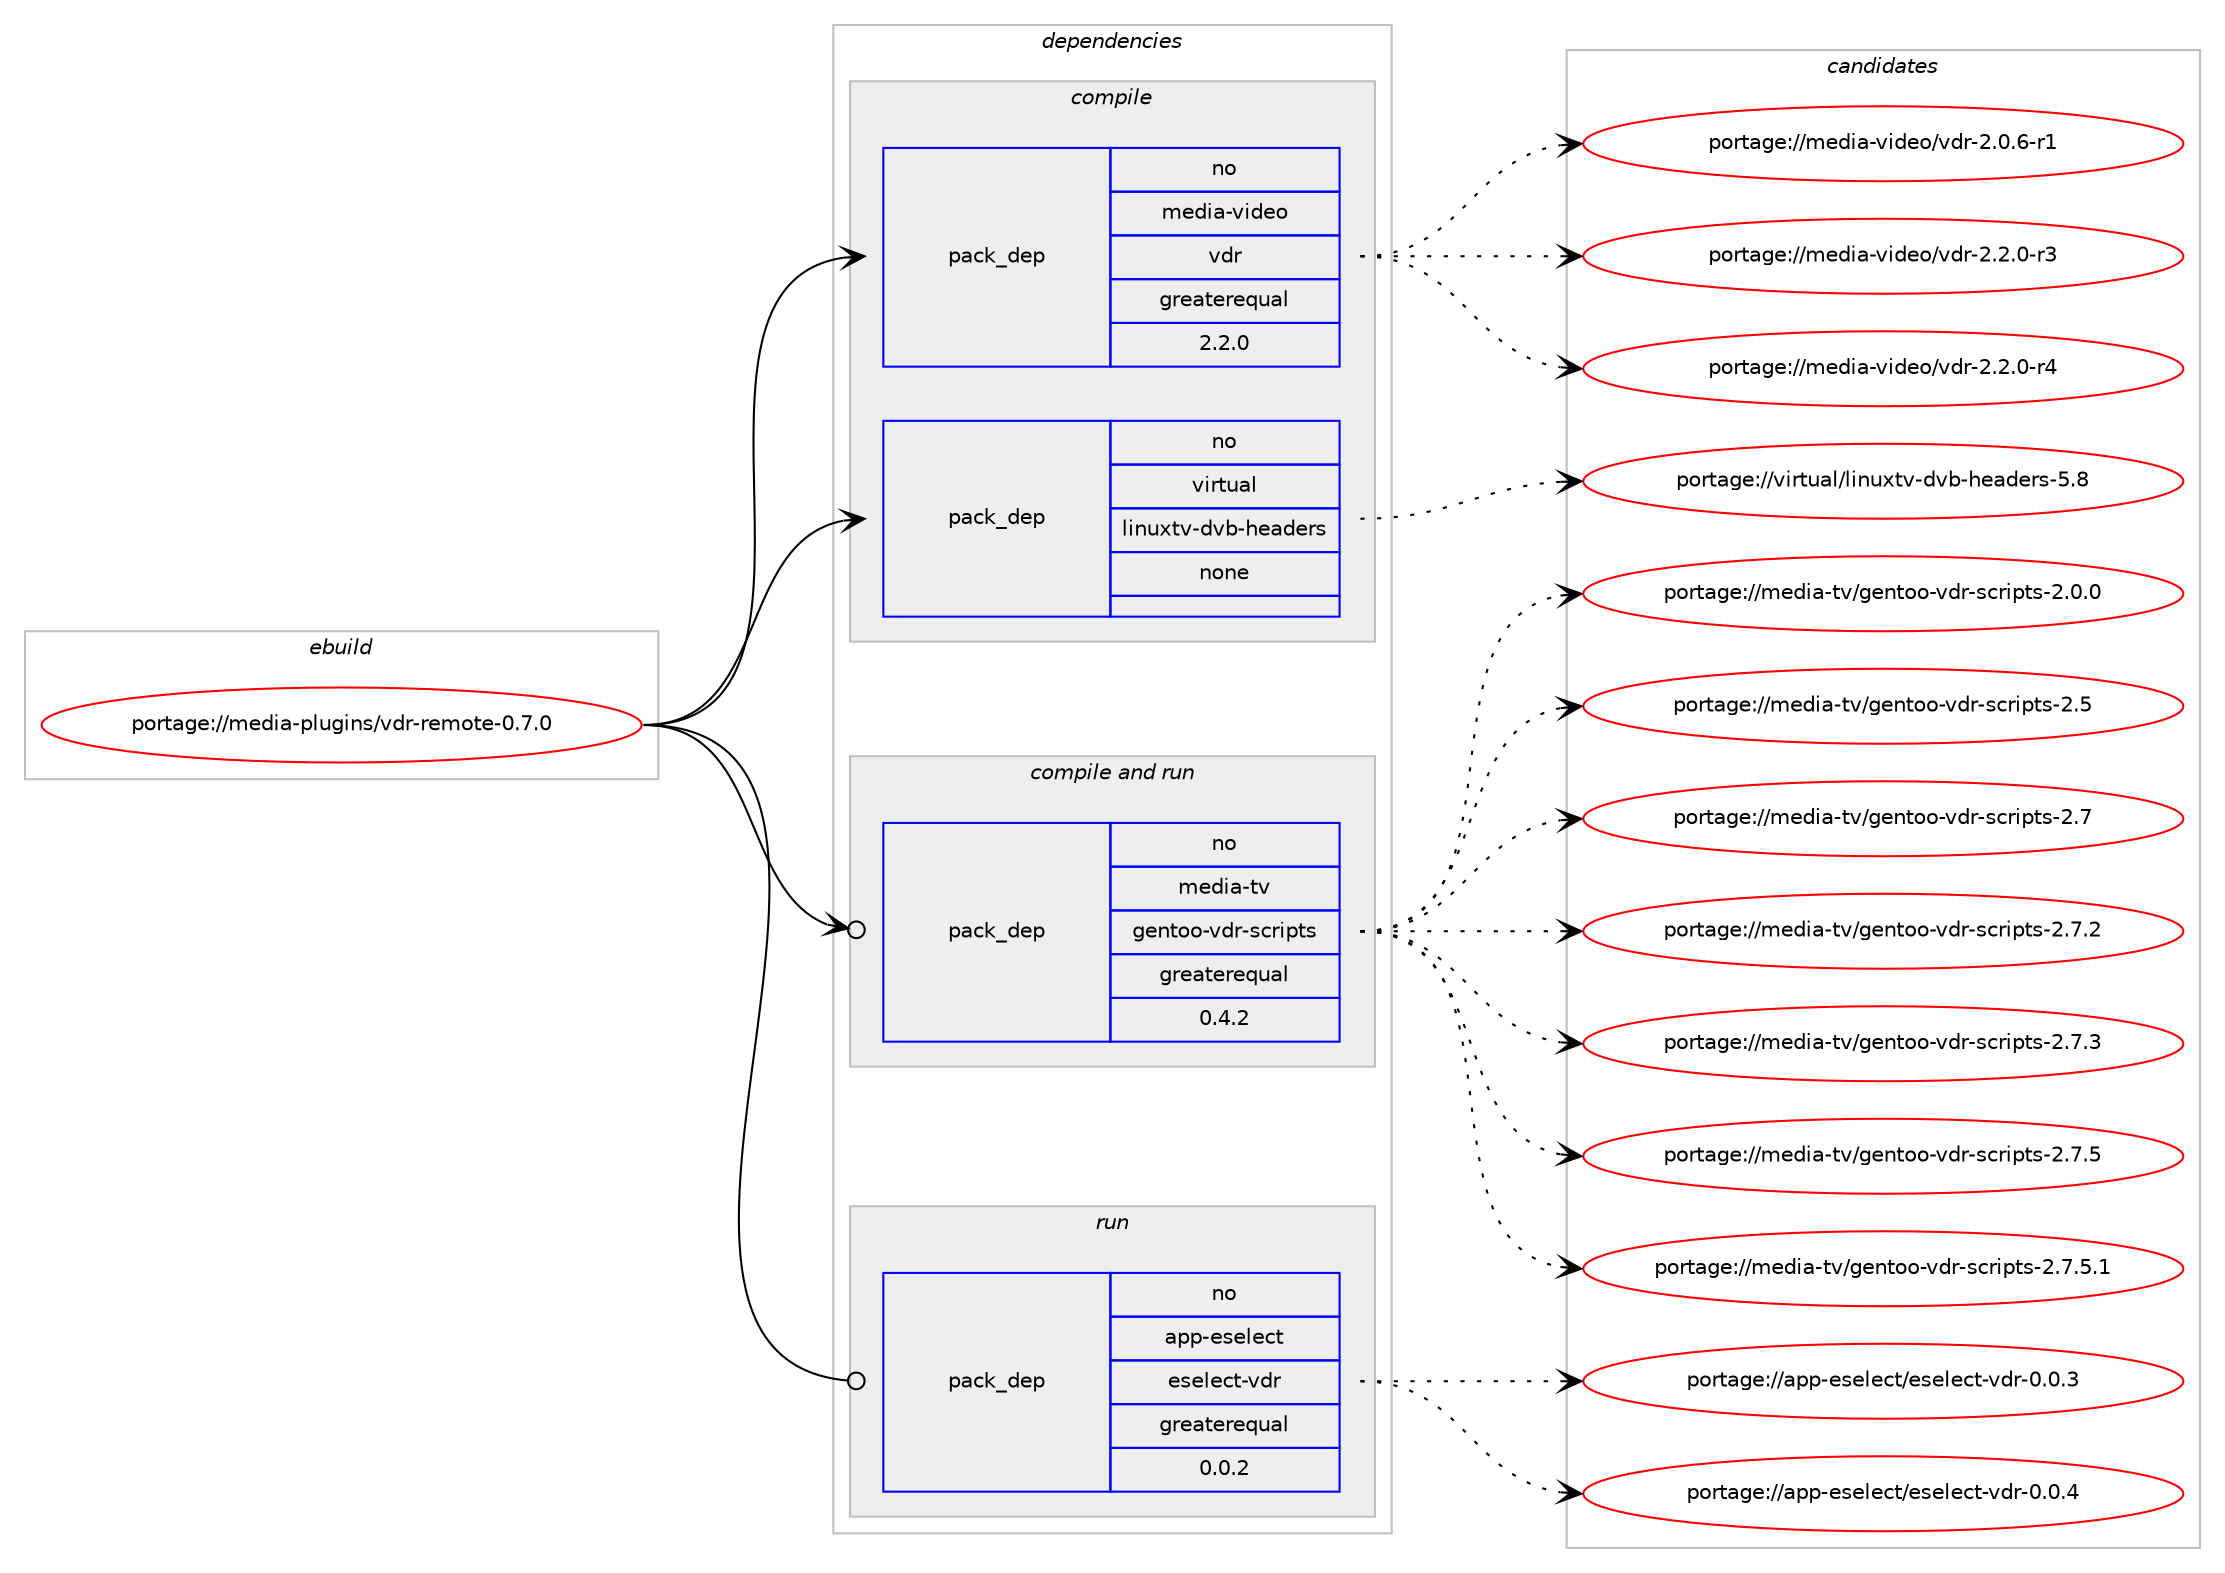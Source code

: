 digraph prolog {

# *************
# Graph options
# *************

newrank=true;
concentrate=true;
compound=true;
graph [rankdir=LR,fontname=Helvetica,fontsize=10,ranksep=1.5];#, ranksep=2.5, nodesep=0.2];
edge  [arrowhead=vee];
node  [fontname=Helvetica,fontsize=10];

# **********
# The ebuild
# **********

subgraph cluster_leftcol {
color=gray;
rank=same;
label=<<i>ebuild</i>>;
id [label="portage://media-plugins/vdr-remote-0.7.0", color=red, width=4, href="../media-plugins/vdr-remote-0.7.0.svg"];
}

# ****************
# The dependencies
# ****************

subgraph cluster_midcol {
color=gray;
label=<<i>dependencies</i>>;
subgraph cluster_compile {
fillcolor="#eeeeee";
style=filled;
label=<<i>compile</i>>;
subgraph pack241281 {
dependency328324 [label=<<TABLE BORDER="0" CELLBORDER="1" CELLSPACING="0" CELLPADDING="4" WIDTH="220"><TR><TD ROWSPAN="6" CELLPADDING="30">pack_dep</TD></TR><TR><TD WIDTH="110">no</TD></TR><TR><TD>media-video</TD></TR><TR><TD>vdr</TD></TR><TR><TD>greaterequal</TD></TR><TR><TD>2.2.0</TD></TR></TABLE>>, shape=none, color=blue];
}
id:e -> dependency328324:w [weight=20,style="solid",arrowhead="vee"];
subgraph pack241282 {
dependency328325 [label=<<TABLE BORDER="0" CELLBORDER="1" CELLSPACING="0" CELLPADDING="4" WIDTH="220"><TR><TD ROWSPAN="6" CELLPADDING="30">pack_dep</TD></TR><TR><TD WIDTH="110">no</TD></TR><TR><TD>virtual</TD></TR><TR><TD>linuxtv-dvb-headers</TD></TR><TR><TD>none</TD></TR><TR><TD></TD></TR></TABLE>>, shape=none, color=blue];
}
id:e -> dependency328325:w [weight=20,style="solid",arrowhead="vee"];
}
subgraph cluster_compileandrun {
fillcolor="#eeeeee";
style=filled;
label=<<i>compile and run</i>>;
subgraph pack241283 {
dependency328326 [label=<<TABLE BORDER="0" CELLBORDER="1" CELLSPACING="0" CELLPADDING="4" WIDTH="220"><TR><TD ROWSPAN="6" CELLPADDING="30">pack_dep</TD></TR><TR><TD WIDTH="110">no</TD></TR><TR><TD>media-tv</TD></TR><TR><TD>gentoo-vdr-scripts</TD></TR><TR><TD>greaterequal</TD></TR><TR><TD>0.4.2</TD></TR></TABLE>>, shape=none, color=blue];
}
id:e -> dependency328326:w [weight=20,style="solid",arrowhead="odotvee"];
}
subgraph cluster_run {
fillcolor="#eeeeee";
style=filled;
label=<<i>run</i>>;
subgraph pack241284 {
dependency328327 [label=<<TABLE BORDER="0" CELLBORDER="1" CELLSPACING="0" CELLPADDING="4" WIDTH="220"><TR><TD ROWSPAN="6" CELLPADDING="30">pack_dep</TD></TR><TR><TD WIDTH="110">no</TD></TR><TR><TD>app-eselect</TD></TR><TR><TD>eselect-vdr</TD></TR><TR><TD>greaterequal</TD></TR><TR><TD>0.0.2</TD></TR></TABLE>>, shape=none, color=blue];
}
id:e -> dependency328327:w [weight=20,style="solid",arrowhead="odot"];
}
}

# **************
# The candidates
# **************

subgraph cluster_choices {
rank=same;
color=gray;
label=<<i>candidates</i>>;

subgraph choice241281 {
color=black;
nodesep=1;
choiceportage1091011001059745118105100101111471181001144550464846544511449 [label="portage://media-video/vdr-2.0.6-r1", color=red, width=4,href="../media-video/vdr-2.0.6-r1.svg"];
choiceportage1091011001059745118105100101111471181001144550465046484511451 [label="portage://media-video/vdr-2.2.0-r3", color=red, width=4,href="../media-video/vdr-2.2.0-r3.svg"];
choiceportage1091011001059745118105100101111471181001144550465046484511452 [label="portage://media-video/vdr-2.2.0-r4", color=red, width=4,href="../media-video/vdr-2.2.0-r4.svg"];
dependency328324:e -> choiceportage1091011001059745118105100101111471181001144550464846544511449:w [style=dotted,weight="100"];
dependency328324:e -> choiceportage1091011001059745118105100101111471181001144550465046484511451:w [style=dotted,weight="100"];
dependency328324:e -> choiceportage1091011001059745118105100101111471181001144550465046484511452:w [style=dotted,weight="100"];
}
subgraph choice241282 {
color=black;
nodesep=1;
choiceportage11810511411611797108471081051101171201161184510011898451041019710010111411545534656 [label="portage://virtual/linuxtv-dvb-headers-5.8", color=red, width=4,href="../virtual/linuxtv-dvb-headers-5.8.svg"];
dependency328325:e -> choiceportage11810511411611797108471081051101171201161184510011898451041019710010111411545534656:w [style=dotted,weight="100"];
}
subgraph choice241283 {
color=black;
nodesep=1;
choiceportage109101100105974511611847103101110116111111451181001144511599114105112116115455046484648 [label="portage://media-tv/gentoo-vdr-scripts-2.0.0", color=red, width=4,href="../media-tv/gentoo-vdr-scripts-2.0.0.svg"];
choiceportage10910110010597451161184710310111011611111145118100114451159911410511211611545504653 [label="portage://media-tv/gentoo-vdr-scripts-2.5", color=red, width=4,href="../media-tv/gentoo-vdr-scripts-2.5.svg"];
choiceportage10910110010597451161184710310111011611111145118100114451159911410511211611545504655 [label="portage://media-tv/gentoo-vdr-scripts-2.7", color=red, width=4,href="../media-tv/gentoo-vdr-scripts-2.7.svg"];
choiceportage109101100105974511611847103101110116111111451181001144511599114105112116115455046554650 [label="portage://media-tv/gentoo-vdr-scripts-2.7.2", color=red, width=4,href="../media-tv/gentoo-vdr-scripts-2.7.2.svg"];
choiceportage109101100105974511611847103101110116111111451181001144511599114105112116115455046554651 [label="portage://media-tv/gentoo-vdr-scripts-2.7.3", color=red, width=4,href="../media-tv/gentoo-vdr-scripts-2.7.3.svg"];
choiceportage109101100105974511611847103101110116111111451181001144511599114105112116115455046554653 [label="portage://media-tv/gentoo-vdr-scripts-2.7.5", color=red, width=4,href="../media-tv/gentoo-vdr-scripts-2.7.5.svg"];
choiceportage1091011001059745116118471031011101161111114511810011445115991141051121161154550465546534649 [label="portage://media-tv/gentoo-vdr-scripts-2.7.5.1", color=red, width=4,href="../media-tv/gentoo-vdr-scripts-2.7.5.1.svg"];
dependency328326:e -> choiceportage109101100105974511611847103101110116111111451181001144511599114105112116115455046484648:w [style=dotted,weight="100"];
dependency328326:e -> choiceportage10910110010597451161184710310111011611111145118100114451159911410511211611545504653:w [style=dotted,weight="100"];
dependency328326:e -> choiceportage10910110010597451161184710310111011611111145118100114451159911410511211611545504655:w [style=dotted,weight="100"];
dependency328326:e -> choiceportage109101100105974511611847103101110116111111451181001144511599114105112116115455046554650:w [style=dotted,weight="100"];
dependency328326:e -> choiceportage109101100105974511611847103101110116111111451181001144511599114105112116115455046554651:w [style=dotted,weight="100"];
dependency328326:e -> choiceportage109101100105974511611847103101110116111111451181001144511599114105112116115455046554653:w [style=dotted,weight="100"];
dependency328326:e -> choiceportage1091011001059745116118471031011101161111114511810011445115991141051121161154550465546534649:w [style=dotted,weight="100"];
}
subgraph choice241284 {
color=black;
nodesep=1;
choiceportage971121124510111510110810199116471011151011081019911645118100114454846484651 [label="portage://app-eselect/eselect-vdr-0.0.3", color=red, width=4,href="../app-eselect/eselect-vdr-0.0.3.svg"];
choiceportage971121124510111510110810199116471011151011081019911645118100114454846484652 [label="portage://app-eselect/eselect-vdr-0.0.4", color=red, width=4,href="../app-eselect/eselect-vdr-0.0.4.svg"];
dependency328327:e -> choiceportage971121124510111510110810199116471011151011081019911645118100114454846484651:w [style=dotted,weight="100"];
dependency328327:e -> choiceportage971121124510111510110810199116471011151011081019911645118100114454846484652:w [style=dotted,weight="100"];
}
}

}
